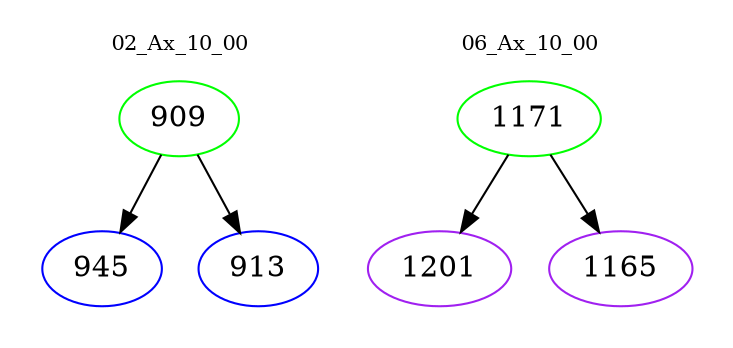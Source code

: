 digraph{
subgraph cluster_0 {
color = white
label = "02_Ax_10_00";
fontsize=10;
T0_909 [label="909", color="green"]
T0_909 -> T0_945 [color="black"]
T0_945 [label="945", color="blue"]
T0_909 -> T0_913 [color="black"]
T0_913 [label="913", color="blue"]
}
subgraph cluster_1 {
color = white
label = "06_Ax_10_00";
fontsize=10;
T1_1171 [label="1171", color="green"]
T1_1171 -> T1_1201 [color="black"]
T1_1201 [label="1201", color="purple"]
T1_1171 -> T1_1165 [color="black"]
T1_1165 [label="1165", color="purple"]
}
}
